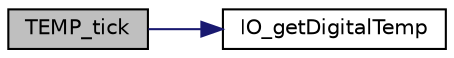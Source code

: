 digraph "TEMP_tick"
{
 // LATEX_PDF_SIZE
  edge [fontname="Helvetica",fontsize="10",labelfontname="Helvetica",labelfontsize="10"];
  node [fontname="Helvetica",fontsize="10",shape=record];
  rankdir="LR";
  Node1 [label="TEMP_tick",height=0.2,width=0.4,color="black", fillcolor="grey75", style="filled", fontcolor="black",tooltip=" "];
  Node1 -> Node2 [color="midnightblue",fontsize="10",style="solid",fontname="Helvetica"];
  Node2 [label="IO_getDigitalTemp",height=0.2,width=0.4,color="black", fillcolor="white", style="filled",URL="$io_8c.html#adb4d298519fbee074c2f8bdff6726044",tooltip=" "];
}
